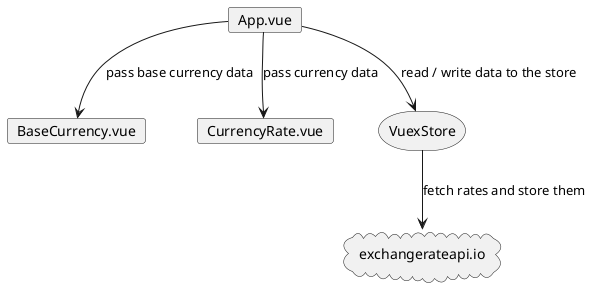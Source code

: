 @startuml

card App.vue
card BaseCurrency.vue
card CurrencyRate.vue
storage VuexStore
cloud exchangerateapi.io

App.vue --> BaseCurrency.vue : pass base currency data
App.vue --> CurrencyRate.vue : pass currency data
App.vue --> VuexStore : read / write data to the store
VuexStore --> exchangerateapi.io : fetch rates and store them


@enduml
